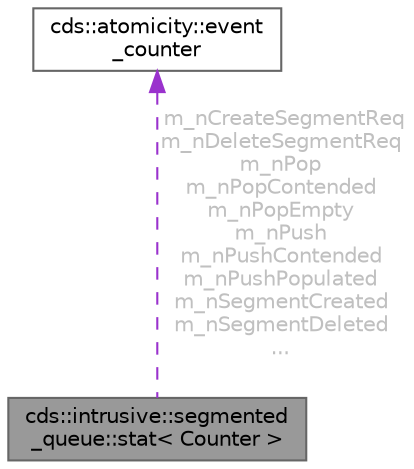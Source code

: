 digraph "cds::intrusive::segmented_queue::stat&lt; Counter &gt;"
{
 // LATEX_PDF_SIZE
  bgcolor="transparent";
  edge [fontname=Helvetica,fontsize=10,labelfontname=Helvetica,labelfontsize=10];
  node [fontname=Helvetica,fontsize=10,shape=box,height=0.2,width=0.4];
  Node1 [id="Node000001",label="cds::intrusive::segmented\l_queue::stat\< Counter \>",height=0.2,width=0.4,color="gray40", fillcolor="grey60", style="filled", fontcolor="black",tooltip="SegmentedQueue internal statistics. May be used for debugging or profiling"];
  Node2 -> Node1 [id="edge1_Node000001_Node000002",dir="back",color="darkorchid3",style="dashed",tooltip=" ",label=" m_nCreateSegmentReq\nm_nDeleteSegmentReq\nm_nPop\nm_nPopContended\nm_nPopEmpty\nm_nPush\nm_nPushContended\nm_nPushPopulated\nm_nSegmentCreated\nm_nSegmentDeleted\n...",fontcolor="grey" ];
  Node2 [id="Node000002",label="cds::atomicity::event\l_counter",height=0.2,width=0.4,color="gray40", fillcolor="white", style="filled",URL="$classcds_1_1atomicity_1_1event__counter.html",tooltip="Atomic event counter."];
}
